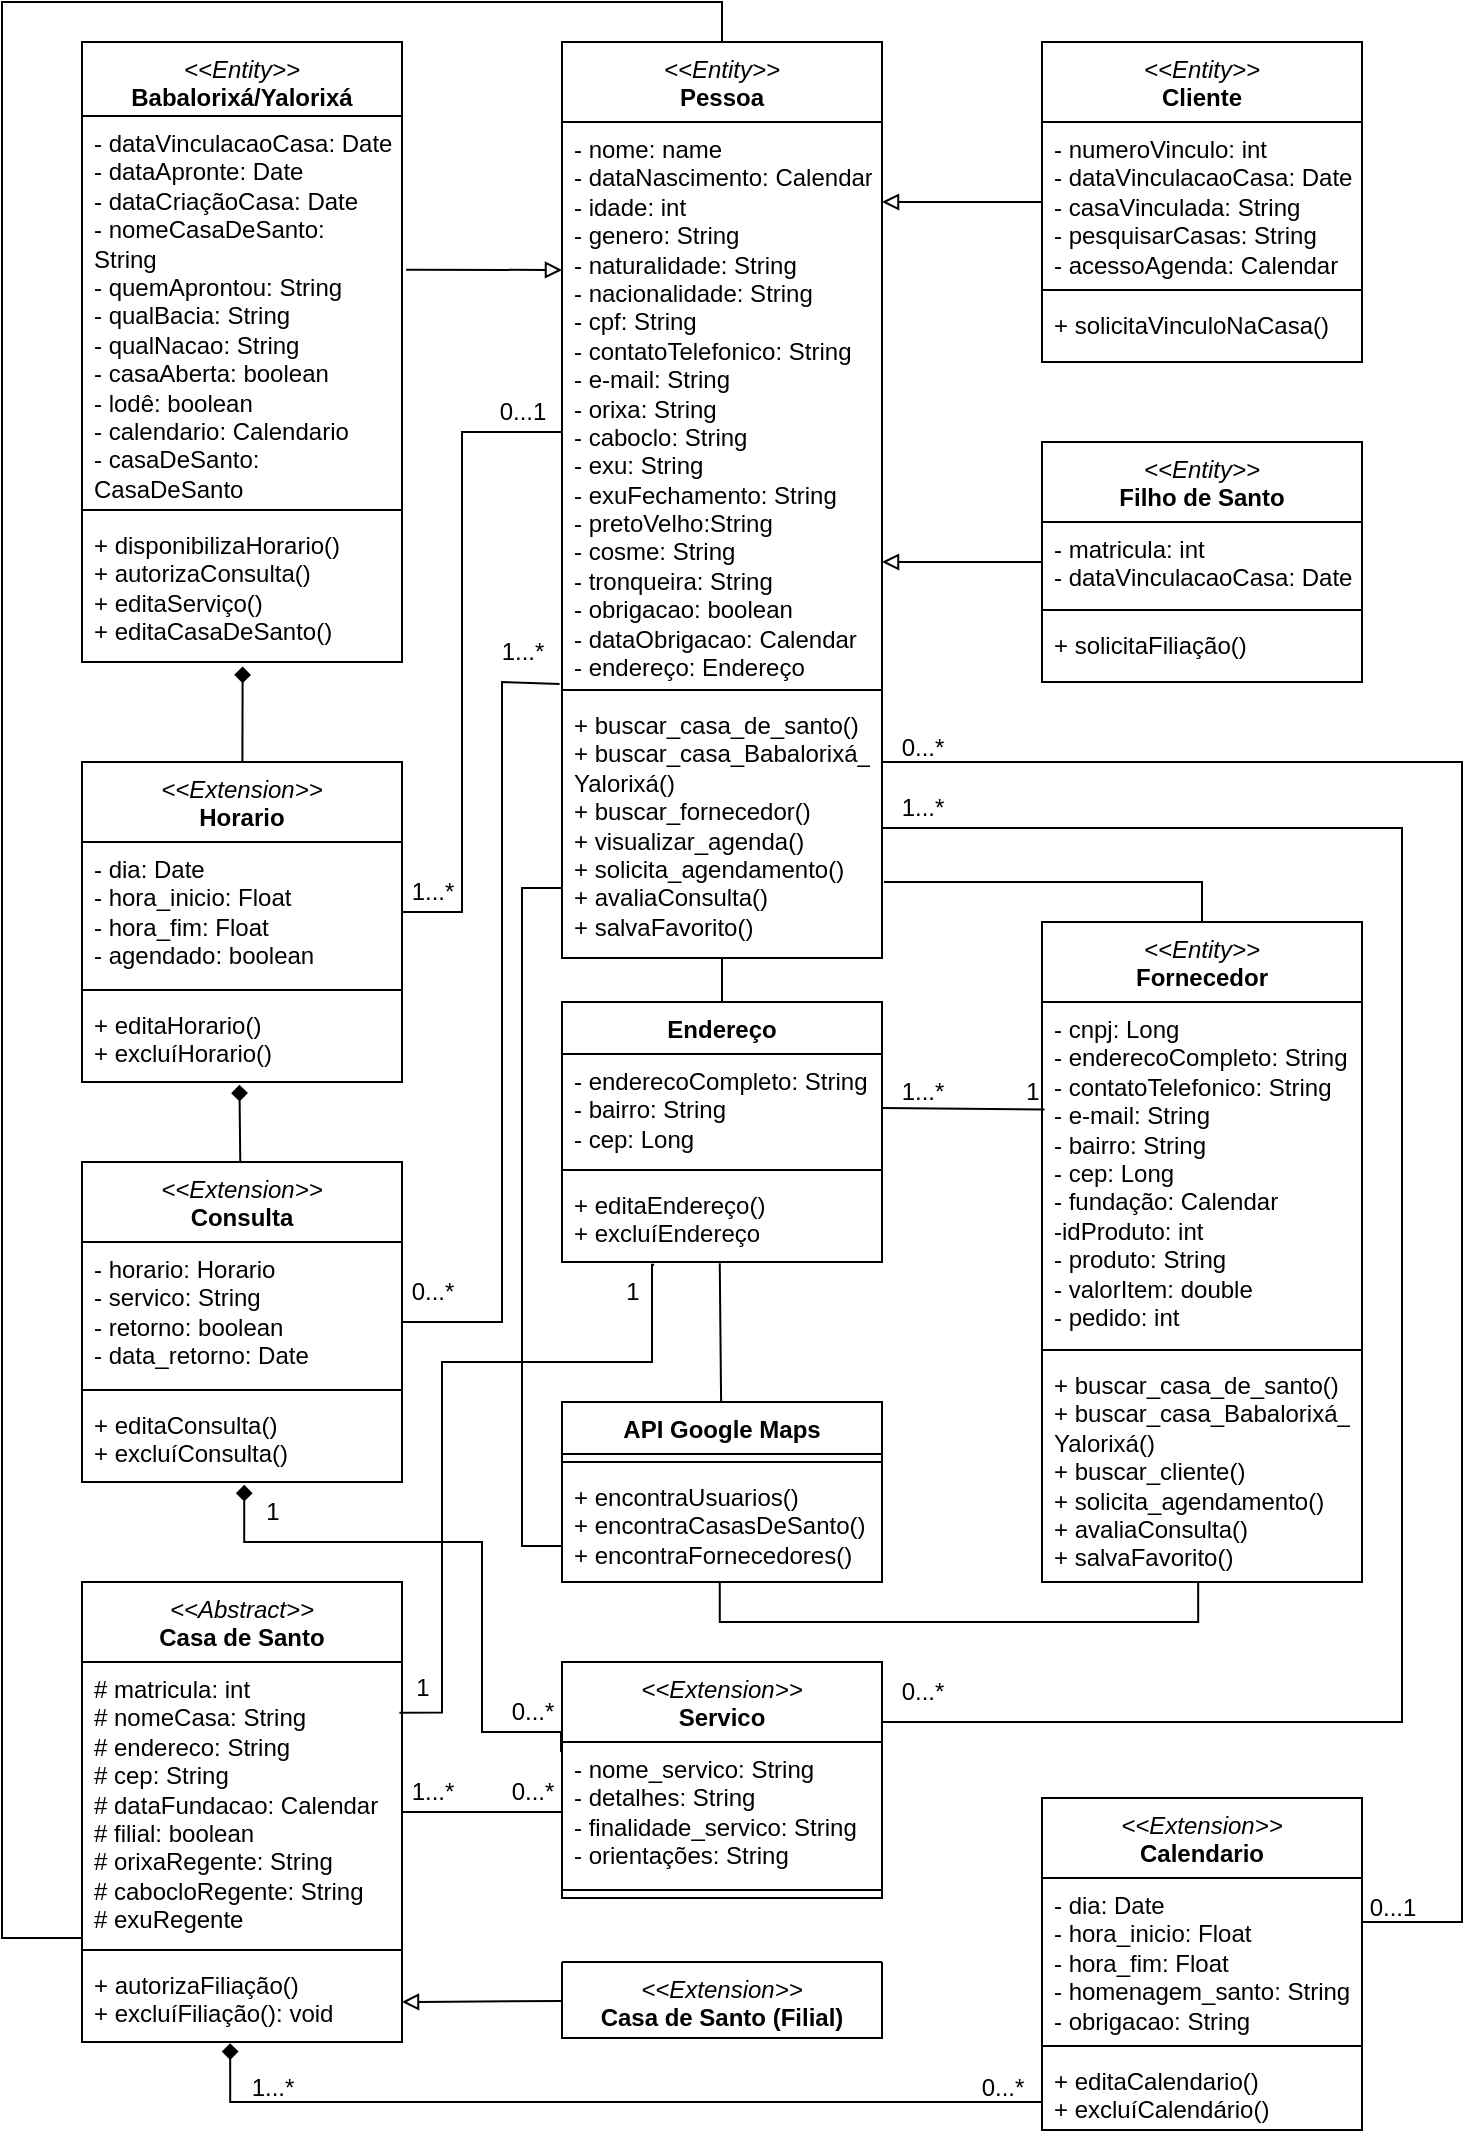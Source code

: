 <mxfile version="21.3.5" type="github">
  <diagram name="Página-1" id="P23FGd_YMV2X_4102htD">
    <mxGraphModel dx="1050" dy="581" grid="1" gridSize="10" guides="1" tooltips="1" connect="1" arrows="1" fold="1" page="1" pageScale="1" pageWidth="827" pageHeight="1169" math="0" shadow="0">
      <root>
        <mxCell id="0" />
        <mxCell id="1" parent="0" />
        <mxCell id="ky6dw8sqU-muRS27l1S1-1" value="&lt;i style=&quot;border-color: var(--border-color); font-weight: 400;&quot;&gt;&amp;lt;&amp;lt;Entity&amp;gt;&amp;gt;&lt;/i&gt;&lt;br&gt;Pessoa" style="swimlane;fontStyle=1;align=center;verticalAlign=top;childLayout=stackLayout;horizontal=1;startSize=40;horizontalStack=0;resizeParent=1;resizeParentMax=0;resizeLast=0;collapsible=1;marginBottom=0;whiteSpace=wrap;html=1;" parent="1" vertex="1">
          <mxGeometry x="320" y="80" width="160" height="458" as="geometry">
            <mxRectangle x="320" y="40" width="80" height="30" as="alternateBounds" />
          </mxGeometry>
        </mxCell>
        <mxCell id="ky6dw8sqU-muRS27l1S1-2" value="- nome: name&lt;br&gt;- dataNascimento: Calendar&lt;br&gt;- idade: int&lt;br&gt;- genero: String&lt;br&gt;- naturalidade: String&lt;br&gt;- nacionalidade: String&lt;br&gt;- cpf: String&lt;br&gt;- contatoTelefonico: String&lt;br&gt;- e-mail: String&lt;br&gt;- orixa: String&lt;br style=&quot;border-color: var(--border-color);&quot;&gt;- caboclo: String&lt;br style=&quot;border-color: var(--border-color);&quot;&gt;- exu: String&lt;br&gt;- exuFechamento: String&lt;br&gt;- pretoVelho:String&lt;br&gt;- cosme: String&lt;br&gt;- tronqueira: String&lt;br&gt;- obrigacao: boolean&lt;br&gt;- dataObrigacao: Calendar&lt;br&gt;- endereço: Endereço" style="text;strokeColor=none;fillColor=none;align=left;verticalAlign=top;spacingLeft=4;spacingRight=4;overflow=hidden;rotatable=0;points=[[0,0.5],[1,0.5]];portConstraint=eastwest;whiteSpace=wrap;html=1;" parent="ky6dw8sqU-muRS27l1S1-1" vertex="1">
          <mxGeometry y="40" width="160" height="280" as="geometry" />
        </mxCell>
        <mxCell id="ky6dw8sqU-muRS27l1S1-3" value="" style="line;strokeWidth=1;fillColor=none;align=left;verticalAlign=middle;spacingTop=-1;spacingLeft=3;spacingRight=3;rotatable=0;labelPosition=right;points=[];portConstraint=eastwest;strokeColor=inherit;" parent="ky6dw8sqU-muRS27l1S1-1" vertex="1">
          <mxGeometry y="320" width="160" height="8" as="geometry" />
        </mxCell>
        <mxCell id="ky6dw8sqU-muRS27l1S1-4" value="+ buscar_casa_de_santo()&lt;br&gt;+ buscar_casa_Babalorixá_&lt;br&gt;Yalorixá()&lt;br&gt;+ buscar_fornecedor()&lt;br&gt;+ visualizar_agenda()&lt;br&gt;+ solicita_agendamento()&lt;br&gt;+ avaliaConsulta()&lt;br&gt;+ salvaFavorito()" style="text;strokeColor=none;fillColor=none;align=left;verticalAlign=top;spacingLeft=4;spacingRight=4;overflow=hidden;rotatable=0;points=[[0,0.5],[1,0.5]];portConstraint=eastwest;whiteSpace=wrap;html=1;" parent="ky6dw8sqU-muRS27l1S1-1" vertex="1">
          <mxGeometry y="328" width="160" height="130" as="geometry" />
        </mxCell>
        <mxCell id="ky6dw8sqU-muRS27l1S1-80" style="rounded=0;orthogonalLoop=1;jettySize=auto;html=1;endArrow=block;endFill=0;" parent="1" source="ky6dw8sqU-muRS27l1S1-5" edge="1">
          <mxGeometry relative="1" as="geometry">
            <mxPoint x="480" y="340" as="targetPoint" />
          </mxGeometry>
        </mxCell>
        <mxCell id="ky6dw8sqU-muRS27l1S1-5" value="&lt;i style=&quot;border-color: var(--border-color); font-weight: 400;&quot;&gt;&amp;lt;&amp;lt;Entity&amp;gt;&amp;gt;&lt;/i&gt;&lt;br&gt;Filho de Santo" style="swimlane;fontStyle=1;align=center;verticalAlign=top;childLayout=stackLayout;horizontal=1;startSize=40;horizontalStack=0;resizeParent=1;resizeParentMax=0;resizeLast=0;collapsible=1;marginBottom=0;whiteSpace=wrap;html=1;" parent="1" vertex="1">
          <mxGeometry x="560" y="280" width="160" height="120" as="geometry">
            <mxRectangle x="320" y="40" width="80" height="30" as="alternateBounds" />
          </mxGeometry>
        </mxCell>
        <mxCell id="ky6dw8sqU-muRS27l1S1-6" value="- matricula: int&lt;br&gt;- dataVinculacaoCasa: Date" style="text;strokeColor=none;fillColor=none;align=left;verticalAlign=top;spacingLeft=4;spacingRight=4;overflow=hidden;rotatable=0;points=[[0,0.5],[1,0.5]];portConstraint=eastwest;whiteSpace=wrap;html=1;" parent="ky6dw8sqU-muRS27l1S1-5" vertex="1">
          <mxGeometry y="40" width="160" height="40" as="geometry" />
        </mxCell>
        <mxCell id="ky6dw8sqU-muRS27l1S1-7" value="" style="line;strokeWidth=1;fillColor=none;align=left;verticalAlign=middle;spacingTop=-1;spacingLeft=3;spacingRight=3;rotatable=0;labelPosition=right;points=[];portConstraint=eastwest;strokeColor=inherit;" parent="ky6dw8sqU-muRS27l1S1-5" vertex="1">
          <mxGeometry y="80" width="160" height="8" as="geometry" />
        </mxCell>
        <mxCell id="ky6dw8sqU-muRS27l1S1-8" value="+ solicitaFiliação()" style="text;strokeColor=none;fillColor=none;align=left;verticalAlign=top;spacingLeft=4;spacingRight=4;overflow=hidden;rotatable=0;points=[[0,0.5],[1,0.5]];portConstraint=eastwest;whiteSpace=wrap;html=1;" parent="ky6dw8sqU-muRS27l1S1-5" vertex="1">
          <mxGeometry y="88" width="160" height="32" as="geometry" />
        </mxCell>
        <mxCell id="ky6dw8sqU-muRS27l1S1-9" value="&lt;i style=&quot;border-color: var(--border-color); font-weight: 400;&quot;&gt;&amp;lt;&amp;lt;Entity&amp;gt;&amp;gt;&lt;/i&gt;&lt;br&gt;Cliente" style="swimlane;fontStyle=1;align=center;verticalAlign=top;childLayout=stackLayout;horizontal=1;startSize=40;horizontalStack=0;resizeParent=1;resizeParentMax=0;resizeLast=0;collapsible=1;marginBottom=0;whiteSpace=wrap;html=1;" parent="1" vertex="1">
          <mxGeometry x="560" y="80" width="160" height="160" as="geometry" />
        </mxCell>
        <mxCell id="ky6dw8sqU-muRS27l1S1-10" value="- numeroVinculo: int&lt;br&gt;- dataVinculacaoCasa: Date&lt;br&gt;- casaVinculada: String&lt;br&gt;- pesquisarCasas: String&lt;br&gt;- acessoAgenda: Calendar" style="text;strokeColor=none;fillColor=none;align=left;verticalAlign=top;spacingLeft=4;spacingRight=4;overflow=hidden;rotatable=0;points=[[0,0.5],[1,0.5]];portConstraint=eastwest;whiteSpace=wrap;html=1;" parent="ky6dw8sqU-muRS27l1S1-9" vertex="1">
          <mxGeometry y="40" width="160" height="80" as="geometry" />
        </mxCell>
        <mxCell id="ky6dw8sqU-muRS27l1S1-11" value="" style="line;strokeWidth=1;fillColor=none;align=left;verticalAlign=middle;spacingTop=-1;spacingLeft=3;spacingRight=3;rotatable=0;labelPosition=right;points=[];portConstraint=eastwest;strokeColor=inherit;" parent="ky6dw8sqU-muRS27l1S1-9" vertex="1">
          <mxGeometry y="120" width="160" height="8" as="geometry" />
        </mxCell>
        <mxCell id="ky6dw8sqU-muRS27l1S1-12" value="+ solicitaVinculoNaCasa()" style="text;strokeColor=none;fillColor=none;align=left;verticalAlign=top;spacingLeft=4;spacingRight=4;overflow=hidden;rotatable=0;points=[[0,0.5],[1,0.5]];portConstraint=eastwest;whiteSpace=wrap;html=1;" parent="ky6dw8sqU-muRS27l1S1-9" vertex="1">
          <mxGeometry y="128" width="160" height="32" as="geometry" />
        </mxCell>
        <mxCell id="ky6dw8sqU-muRS27l1S1-99" style="edgeStyle=orthogonalEdgeStyle;rounded=0;orthogonalLoop=1;jettySize=auto;html=1;exitX=0.5;exitY=0;exitDx=0;exitDy=0;endArrow=none;endFill=0;" parent="1" source="ky6dw8sqU-muRS27l1S1-13" edge="1">
          <mxGeometry relative="1" as="geometry">
            <Array as="points">
              <mxPoint x="640" y="500" />
              <mxPoint x="481" y="500" />
            </Array>
            <mxPoint x="481" y="500" as="targetPoint" />
          </mxGeometry>
        </mxCell>
        <mxCell id="ky6dw8sqU-muRS27l1S1-13" value="&lt;i style=&quot;border-color: var(--border-color); font-weight: 400;&quot;&gt;&amp;lt;&amp;lt;Entity&amp;gt;&amp;gt;&lt;/i&gt;&lt;br&gt;Fornecedor" style="swimlane;fontStyle=1;align=center;verticalAlign=top;childLayout=stackLayout;horizontal=1;startSize=40;horizontalStack=0;resizeParent=1;resizeParentMax=0;resizeLast=0;collapsible=1;marginBottom=0;whiteSpace=wrap;html=1;" parent="1" vertex="1">
          <mxGeometry x="560" y="520" width="160" height="330" as="geometry" />
        </mxCell>
        <mxCell id="ky6dw8sqU-muRS27l1S1-14" value="- cnpj: Long&lt;br&gt;- enderecoCompleto: String&lt;br&gt;- contatoTelefonico: String&lt;br&gt;- e-mail: String&lt;br&gt;- bairro: String&lt;br style=&quot;border-color: var(--border-color);&quot;&gt;- cep: Long&lt;br&gt;- fundação: Calendar&lt;br&gt;-idProduto: int&lt;br&gt;- produto: String&lt;br&gt;- valorItem: double&lt;br&gt;- pedido: int" style="text;strokeColor=none;fillColor=none;align=left;verticalAlign=top;spacingLeft=4;spacingRight=4;overflow=hidden;rotatable=0;points=[[0,0.5],[1,0.5]];portConstraint=eastwest;whiteSpace=wrap;html=1;" parent="ky6dw8sqU-muRS27l1S1-13" vertex="1">
          <mxGeometry y="40" width="160" height="170" as="geometry" />
        </mxCell>
        <mxCell id="ky6dw8sqU-muRS27l1S1-15" value="" style="line;strokeWidth=1;fillColor=none;align=left;verticalAlign=middle;spacingTop=-1;spacingLeft=3;spacingRight=3;rotatable=0;labelPosition=right;points=[];portConstraint=eastwest;strokeColor=inherit;" parent="ky6dw8sqU-muRS27l1S1-13" vertex="1">
          <mxGeometry y="210" width="160" height="8" as="geometry" />
        </mxCell>
        <mxCell id="ky6dw8sqU-muRS27l1S1-16" value="+ buscar_casa_de_santo()&lt;br&gt;+ buscar_casa_Babalorixá_&lt;br&gt;Yalorixá()&lt;br&gt;+ buscar_cliente()&lt;br&gt;+ solicita_agendamento()&lt;br&gt;+ avaliaConsulta()&lt;br&gt;+ salvaFavorito()" style="text;strokeColor=none;fillColor=none;align=left;verticalAlign=top;spacingLeft=4;spacingRight=4;overflow=hidden;rotatable=0;points=[[0,0.5],[1,0.5]];portConstraint=eastwest;whiteSpace=wrap;html=1;" parent="ky6dw8sqU-muRS27l1S1-13" vertex="1">
          <mxGeometry y="218" width="160" height="112" as="geometry" />
        </mxCell>
        <mxCell id="ky6dw8sqU-muRS27l1S1-78" style="rounded=0;orthogonalLoop=1;jettySize=auto;html=1;endArrow=block;endFill=0;exitX=1.013;exitY=0.398;exitDx=0;exitDy=0;exitPerimeter=0;" parent="1" source="ky6dw8sqU-muRS27l1S1-18" edge="1">
          <mxGeometry relative="1" as="geometry">
            <mxPoint x="320" y="194" as="targetPoint" />
          </mxGeometry>
        </mxCell>
        <mxCell id="ky6dw8sqU-muRS27l1S1-17" value="&lt;i style=&quot;font-weight: normal;&quot;&gt;&amp;lt;&amp;lt;Entity&amp;gt;&amp;gt;&lt;br&gt;&lt;/i&gt;Babalorixá/Yalorixá" style="swimlane;fontStyle=1;align=center;verticalAlign=top;childLayout=stackLayout;horizontal=1;startSize=37;horizontalStack=0;resizeParent=1;resizeParentMax=0;resizeLast=0;collapsible=1;marginBottom=0;whiteSpace=wrap;html=1;" parent="1" vertex="1">
          <mxGeometry x="80" y="80" width="160" height="310" as="geometry" />
        </mxCell>
        <mxCell id="ky6dw8sqU-muRS27l1S1-18" value="- dataVinculacaoCasa: Date&lt;br style=&quot;border-color: var(--border-color);&quot;&gt;- dataApronte: Date&lt;br&gt;- dataCriaçãoCasa: Date&lt;br&gt;- nomeCasaDeSanto: String&lt;br&gt;- quemAprontou: String&lt;br&gt;- qualBacia: String&lt;br&gt;- qualNacao: String&lt;br&gt;- casaAberta: boolean&lt;br&gt;- lodê: boolean&lt;br&gt;- calendario: Calendario&lt;br&gt;- casaDeSanto: CasaDeSanto" style="text;strokeColor=none;fillColor=none;align=left;verticalAlign=top;spacingLeft=4;spacingRight=4;overflow=hidden;rotatable=0;points=[[0,0.5],[1,0.5]];portConstraint=eastwest;whiteSpace=wrap;html=1;" parent="ky6dw8sqU-muRS27l1S1-17" vertex="1">
          <mxGeometry y="37" width="160" height="193" as="geometry" />
        </mxCell>
        <mxCell id="ky6dw8sqU-muRS27l1S1-19" value="" style="line;strokeWidth=1;fillColor=none;align=left;verticalAlign=middle;spacingTop=-1;spacingLeft=3;spacingRight=3;rotatable=0;labelPosition=right;points=[];portConstraint=eastwest;strokeColor=inherit;" parent="ky6dw8sqU-muRS27l1S1-17" vertex="1">
          <mxGeometry y="230" width="160" height="8" as="geometry" />
        </mxCell>
        <mxCell id="ky6dw8sqU-muRS27l1S1-20" value="+ disponibilizaHorario()&lt;br&gt;+ autorizaConsulta()&lt;br&gt;+ editaServiço()&lt;br&gt;+ editaCasaDeSanto()" style="text;strokeColor=none;fillColor=none;align=left;verticalAlign=top;spacingLeft=4;spacingRight=4;overflow=hidden;rotatable=0;points=[[0,0.5],[1,0.5]];portConstraint=eastwest;whiteSpace=wrap;html=1;" parent="ky6dw8sqU-muRS27l1S1-17" vertex="1">
          <mxGeometry y="238" width="160" height="72" as="geometry" />
        </mxCell>
        <mxCell id="ky6dw8sqU-muRS27l1S1-21" value="&lt;span style=&quot;font-weight: normal;&quot;&gt;&lt;i&gt;&amp;lt;&amp;lt;Abstract&amp;gt;&amp;gt;&lt;/i&gt;&lt;/span&gt;&lt;br&gt;Casa de Santo" style="swimlane;fontStyle=1;align=center;verticalAlign=top;childLayout=stackLayout;horizontal=1;startSize=40;horizontalStack=0;resizeParent=1;resizeParentMax=0;resizeLast=0;collapsible=1;marginBottom=0;whiteSpace=wrap;html=1;" parent="1" vertex="1">
          <mxGeometry x="80" y="850" width="160" height="230" as="geometry" />
        </mxCell>
        <mxCell id="ky6dw8sqU-muRS27l1S1-22" value="# matricula: int&lt;br&gt;# nomeCasa: String&lt;br&gt;# endereco: String&lt;br&gt;# cep: String&lt;br&gt;# dataFundacao: Calendar&lt;br&gt;# filial: boolean&lt;br&gt;# orixaRegente: String&lt;br&gt;# cabocloRegente: String&lt;br&gt;# exuRegente" style="text;strokeColor=none;fillColor=none;align=left;verticalAlign=top;spacingLeft=4;spacingRight=4;overflow=hidden;rotatable=0;points=[[0,0.5],[1,0.5]];portConstraint=eastwest;whiteSpace=wrap;html=1;" parent="ky6dw8sqU-muRS27l1S1-21" vertex="1">
          <mxGeometry y="40" width="160" height="140" as="geometry" />
        </mxCell>
        <mxCell id="ky6dw8sqU-muRS27l1S1-23" value="" style="line;strokeWidth=1;fillColor=none;align=left;verticalAlign=middle;spacingTop=-1;spacingLeft=3;spacingRight=3;rotatable=0;labelPosition=right;points=[];portConstraint=eastwest;strokeColor=inherit;" parent="ky6dw8sqU-muRS27l1S1-21" vertex="1">
          <mxGeometry y="180" width="160" height="8" as="geometry" />
        </mxCell>
        <mxCell id="ky6dw8sqU-muRS27l1S1-24" value="+ autorizaFiliação()&lt;br&gt;+ excluíFiliação(): void" style="text;strokeColor=none;fillColor=none;align=left;verticalAlign=top;spacingLeft=4;spacingRight=4;overflow=hidden;rotatable=0;points=[[0,0.5],[1,0.5]];portConstraint=eastwest;whiteSpace=wrap;html=1;" parent="ky6dw8sqU-muRS27l1S1-21" vertex="1">
          <mxGeometry y="188" width="160" height="42" as="geometry" />
        </mxCell>
        <mxCell id="ky6dw8sqU-muRS27l1S1-83" style="rounded=0;orthogonalLoop=1;jettySize=auto;html=1;endArrow=block;endFill=0;" parent="1" source="ky6dw8sqU-muRS27l1S1-25" edge="1">
          <mxGeometry relative="1" as="geometry">
            <mxPoint x="240" y="1060" as="targetPoint" />
          </mxGeometry>
        </mxCell>
        <mxCell id="ky6dw8sqU-muRS27l1S1-25" value="&lt;span style=&quot;font-weight: normal;&quot;&gt;&lt;i&gt;&amp;lt;&amp;lt;Extension&amp;gt;&amp;gt;&lt;/i&gt;&lt;/span&gt;&lt;br&gt;Casa de Santo (Filial)" style="swimlane;fontStyle=1;align=center;verticalAlign=top;childLayout=stackLayout;horizontal=1;startSize=0;horizontalStack=0;resizeParent=1;resizeParentMax=0;resizeLast=0;collapsible=1;marginBottom=0;whiteSpace=wrap;html=1;" parent="1" vertex="1" collapsed="1">
          <mxGeometry x="320" y="1040" width="160" height="38" as="geometry">
            <mxRectangle x="80" y="360" width="160" height="86" as="alternateBounds" />
          </mxGeometry>
        </mxCell>
        <mxCell id="ky6dw8sqU-muRS27l1S1-26" value="+ field: type" style="text;strokeColor=none;fillColor=none;align=left;verticalAlign=top;spacingLeft=4;spacingRight=4;overflow=hidden;rotatable=0;points=[[0,0.5],[1,0.5]];portConstraint=eastwest;whiteSpace=wrap;html=1;" parent="ky6dw8sqU-muRS27l1S1-25" vertex="1">
          <mxGeometry y="26" width="160" height="26" as="geometry" />
        </mxCell>
        <mxCell id="ky6dw8sqU-muRS27l1S1-27" value="" style="line;strokeWidth=1;fillColor=none;align=left;verticalAlign=middle;spacingTop=-1;spacingLeft=3;spacingRight=3;rotatable=0;labelPosition=right;points=[];portConstraint=eastwest;strokeColor=inherit;" parent="ky6dw8sqU-muRS27l1S1-25" vertex="1">
          <mxGeometry y="52" width="160" height="8" as="geometry" />
        </mxCell>
        <mxCell id="ky6dw8sqU-muRS27l1S1-28" value="+ method(type): type" style="text;strokeColor=none;fillColor=none;align=left;verticalAlign=top;spacingLeft=4;spacingRight=4;overflow=hidden;rotatable=0;points=[[0,0.5],[1,0.5]];portConstraint=eastwest;whiteSpace=wrap;html=1;" parent="ky6dw8sqU-muRS27l1S1-25" vertex="1">
          <mxGeometry y="60" width="160" height="26" as="geometry" />
        </mxCell>
        <mxCell id="ky6dw8sqU-muRS27l1S1-81" style="edgeStyle=orthogonalEdgeStyle;rounded=0;orthogonalLoop=1;jettySize=auto;html=1;entryX=0.5;entryY=1;entryDx=0;entryDy=0;endArrow=none;endFill=0;exitX=0.5;exitY=0;exitDx=0;exitDy=0;" parent="1" source="Jm_Cua9CFMgGkO7Se94G-9" target="ky6dw8sqU-muRS27l1S1-1" edge="1">
          <mxGeometry relative="1" as="geometry">
            <mxPoint x="400" y="600" as="sourcePoint" />
          </mxGeometry>
        </mxCell>
        <mxCell id="ky6dw8sqU-muRS27l1S1-87" style="rounded=0;orthogonalLoop=1;jettySize=auto;html=1;endArrow=diamond;endFill=1;entryX=0.502;entryY=1.031;entryDx=0;entryDy=0;entryPerimeter=0;" parent="1" source="ky6dw8sqU-muRS27l1S1-62" target="ky6dw8sqU-muRS27l1S1-20" edge="1">
          <mxGeometry relative="1" as="geometry">
            <mxPoint x="160" y="330" as="targetPoint" />
          </mxGeometry>
        </mxCell>
        <mxCell id="ky6dw8sqU-muRS27l1S1-62" value="&lt;i style=&quot;font-weight: 400;&quot;&gt;&amp;lt;&amp;lt;Extension&amp;gt;&amp;gt;&lt;/i&gt;&lt;br&gt;Horario" style="swimlane;fontStyle=1;align=center;verticalAlign=top;childLayout=stackLayout;horizontal=1;startSize=40;horizontalStack=0;resizeParent=1;resizeParentMax=0;resizeLast=0;collapsible=1;marginBottom=0;whiteSpace=wrap;html=1;" parent="1" vertex="1">
          <mxGeometry x="80" y="440" width="160" height="160" as="geometry" />
        </mxCell>
        <mxCell id="ky6dw8sqU-muRS27l1S1-63" value="- dia: Date&lt;br&gt;-&amp;nbsp;hora_inicio: Float&lt;br&gt;-&amp;nbsp;hora_fim: Float&lt;br&gt;-&amp;nbsp;agendado: boolean" style="text;strokeColor=none;fillColor=none;align=left;verticalAlign=top;spacingLeft=4;spacingRight=4;overflow=hidden;rotatable=0;points=[[0,0.5],[1,0.5]];portConstraint=eastwest;whiteSpace=wrap;html=1;" parent="ky6dw8sqU-muRS27l1S1-62" vertex="1">
          <mxGeometry y="40" width="160" height="70" as="geometry" />
        </mxCell>
        <mxCell id="ky6dw8sqU-muRS27l1S1-64" value="" style="line;strokeWidth=1;fillColor=none;align=left;verticalAlign=middle;spacingTop=-1;spacingLeft=3;spacingRight=3;rotatable=0;labelPosition=right;points=[];portConstraint=eastwest;strokeColor=inherit;" parent="ky6dw8sqU-muRS27l1S1-62" vertex="1">
          <mxGeometry y="110" width="160" height="8" as="geometry" />
        </mxCell>
        <mxCell id="ky6dw8sqU-muRS27l1S1-65" value="+ editaHorario()&lt;br&gt;+ excluíHorario()" style="text;strokeColor=none;fillColor=none;align=left;verticalAlign=top;spacingLeft=4;spacingRight=4;overflow=hidden;rotatable=0;points=[[0,0.5],[1,0.5]];portConstraint=eastwest;whiteSpace=wrap;html=1;" parent="ky6dw8sqU-muRS27l1S1-62" vertex="1">
          <mxGeometry y="118" width="160" height="42" as="geometry" />
        </mxCell>
        <mxCell id="ky6dw8sqU-muRS27l1S1-85" style="rounded=0;orthogonalLoop=1;jettySize=auto;html=1;entryX=0.492;entryY=1.033;entryDx=0;entryDy=0;entryPerimeter=0;endArrow=diamond;endFill=1;" parent="1" source="ky6dw8sqU-muRS27l1S1-66" target="ky6dw8sqU-muRS27l1S1-65" edge="1">
          <mxGeometry relative="1" as="geometry" />
        </mxCell>
        <mxCell id="ky6dw8sqU-muRS27l1S1-66" value="&lt;i style=&quot;font-weight: 400;&quot;&gt;&amp;lt;&amp;lt;Extension&amp;gt;&amp;gt;&lt;/i&gt;&lt;br&gt;Consulta" style="swimlane;fontStyle=1;align=center;verticalAlign=top;childLayout=stackLayout;horizontal=1;startSize=40;horizontalStack=0;resizeParent=1;resizeParentMax=0;resizeLast=0;collapsible=1;marginBottom=0;whiteSpace=wrap;html=1;" parent="1" vertex="1">
          <mxGeometry x="80" y="640" width="160" height="160" as="geometry" />
        </mxCell>
        <mxCell id="ky6dw8sqU-muRS27l1S1-67" value="- horario: Horario&lt;br&gt;- servico: String&lt;br&gt;- retorno: boolean&lt;br&gt;- data_retorno: Date" style="text;strokeColor=none;fillColor=none;align=left;verticalAlign=top;spacingLeft=4;spacingRight=4;overflow=hidden;rotatable=0;points=[[0,0.5],[1,0.5]];portConstraint=eastwest;whiteSpace=wrap;html=1;" parent="ky6dw8sqU-muRS27l1S1-66" vertex="1">
          <mxGeometry y="40" width="160" height="70" as="geometry" />
        </mxCell>
        <mxCell id="ky6dw8sqU-muRS27l1S1-68" value="" style="line;strokeWidth=1;fillColor=none;align=left;verticalAlign=middle;spacingTop=-1;spacingLeft=3;spacingRight=3;rotatable=0;labelPosition=right;points=[];portConstraint=eastwest;strokeColor=inherit;" parent="ky6dw8sqU-muRS27l1S1-66" vertex="1">
          <mxGeometry y="110" width="160" height="8" as="geometry" />
        </mxCell>
        <mxCell id="ky6dw8sqU-muRS27l1S1-69" value="+ editaConsulta()&lt;br&gt;+ excluíConsulta()" style="text;strokeColor=none;fillColor=none;align=left;verticalAlign=top;spacingLeft=4;spacingRight=4;overflow=hidden;rotatable=0;points=[[0,0.5],[1,0.5]];portConstraint=eastwest;whiteSpace=wrap;html=1;" parent="ky6dw8sqU-muRS27l1S1-66" vertex="1">
          <mxGeometry y="118" width="160" height="42" as="geometry" />
        </mxCell>
        <mxCell id="ky6dw8sqU-muRS27l1S1-100" style="edgeStyle=orthogonalEdgeStyle;rounded=0;orthogonalLoop=1;jettySize=auto;html=1;endArrow=none;endFill=0;" parent="1" source="ky6dw8sqU-muRS27l1S1-70" edge="1">
          <mxGeometry relative="1" as="geometry">
            <Array as="points">
              <mxPoint x="770" y="1020" />
              <mxPoint x="770" y="440" />
            </Array>
            <mxPoint x="480" y="440" as="targetPoint" />
          </mxGeometry>
        </mxCell>
        <mxCell id="ky6dw8sqU-muRS27l1S1-70" value="&lt;i style=&quot;font-weight: 400;&quot;&gt;&amp;lt;&amp;lt;Extension&amp;gt;&amp;gt;&lt;/i&gt;&lt;br&gt;Calendario" style="swimlane;fontStyle=1;align=center;verticalAlign=top;childLayout=stackLayout;horizontal=1;startSize=40;horizontalStack=0;resizeParent=1;resizeParentMax=0;resizeLast=0;collapsible=1;marginBottom=0;whiteSpace=wrap;html=1;" parent="1" vertex="1">
          <mxGeometry x="560" y="958" width="160" height="166" as="geometry" />
        </mxCell>
        <mxCell id="ky6dw8sqU-muRS27l1S1-71" value="- dia: Date&lt;br&gt;-&amp;nbsp;hora_inicio: Float&lt;br&gt;-&amp;nbsp;hora_fim: Float&lt;br&gt;-&amp;nbsp;homenagem_santo: String&lt;br&gt;- obrigacao: String" style="text;strokeColor=none;fillColor=none;align=left;verticalAlign=top;spacingLeft=4;spacingRight=4;overflow=hidden;rotatable=0;points=[[0,0.5],[1,0.5]];portConstraint=eastwest;whiteSpace=wrap;html=1;" parent="ky6dw8sqU-muRS27l1S1-70" vertex="1">
          <mxGeometry y="40" width="160" height="80" as="geometry" />
        </mxCell>
        <mxCell id="ky6dw8sqU-muRS27l1S1-72" value="" style="line;strokeWidth=1;fillColor=none;align=left;verticalAlign=middle;spacingTop=-1;spacingLeft=3;spacingRight=3;rotatable=0;labelPosition=right;points=[];portConstraint=eastwest;strokeColor=inherit;" parent="ky6dw8sqU-muRS27l1S1-70" vertex="1">
          <mxGeometry y="120" width="160" height="8" as="geometry" />
        </mxCell>
        <mxCell id="ky6dw8sqU-muRS27l1S1-73" value="+ editaCalendario()&lt;br&gt;+ excluíCalendário()" style="text;strokeColor=none;fillColor=none;align=left;verticalAlign=top;spacingLeft=4;spacingRight=4;overflow=hidden;rotatable=0;points=[[0,0.5],[1,0.5]];portConstraint=eastwest;whiteSpace=wrap;html=1;" parent="ky6dw8sqU-muRS27l1S1-70" vertex="1">
          <mxGeometry y="128" width="160" height="38" as="geometry" />
        </mxCell>
        <mxCell id="aVG05qvqaF-XcNtc8_lp-1" style="rounded=0;orthogonalLoop=1;jettySize=auto;html=1;endArrow=diamond;endFill=1;entryX=0.507;entryY=1.033;entryDx=0;entryDy=0;entryPerimeter=0;edgeStyle=orthogonalEdgeStyle;exitX=-0.003;exitY=0.071;exitDx=0;exitDy=0;exitPerimeter=0;" parent="1" source="ky6dw8sqU-muRS27l1S1-75" target="ky6dw8sqU-muRS27l1S1-69" edge="1">
          <mxGeometry relative="1" as="geometry">
            <mxPoint x="160" y="870" as="targetPoint" />
            <Array as="points">
              <mxPoint x="320" y="925" />
              <mxPoint x="280" y="925" />
              <mxPoint x="280" y="830" />
              <mxPoint x="161" y="830" />
            </Array>
          </mxGeometry>
        </mxCell>
        <mxCell id="ky6dw8sqU-muRS27l1S1-74" value="&lt;i style=&quot;font-weight: 400;&quot;&gt;&amp;lt;&amp;lt;Extension&amp;gt;&amp;gt;&lt;/i&gt;&lt;br&gt;Servico" style="swimlane;fontStyle=1;align=center;verticalAlign=top;childLayout=stackLayout;horizontal=1;startSize=40;horizontalStack=0;resizeParent=1;resizeParentMax=0;resizeLast=0;collapsible=1;marginBottom=0;whiteSpace=wrap;html=1;" parent="1" vertex="1">
          <mxGeometry x="320" y="890" width="160" height="118" as="geometry" />
        </mxCell>
        <mxCell id="ky6dw8sqU-muRS27l1S1-75" value="- nome_servico: String&lt;br&gt;- detalhes: String&lt;br&gt;- finalidade_servico: String&lt;br&gt;- orientações: String" style="text;strokeColor=none;fillColor=none;align=left;verticalAlign=top;spacingLeft=4;spacingRight=4;overflow=hidden;rotatable=0;points=[[0,0.5],[1,0.5]];portConstraint=eastwest;whiteSpace=wrap;html=1;" parent="ky6dw8sqU-muRS27l1S1-74" vertex="1">
          <mxGeometry y="40" width="160" height="70" as="geometry" />
        </mxCell>
        <mxCell id="ky6dw8sqU-muRS27l1S1-76" value="" style="line;strokeWidth=1;fillColor=none;align=left;verticalAlign=middle;spacingTop=-1;spacingLeft=3;spacingRight=3;rotatable=0;labelPosition=right;points=[];portConstraint=eastwest;strokeColor=inherit;" parent="ky6dw8sqU-muRS27l1S1-74" vertex="1">
          <mxGeometry y="110" width="160" height="8" as="geometry" />
        </mxCell>
        <mxCell id="ky6dw8sqU-muRS27l1S1-79" style="rounded=0;orthogonalLoop=1;jettySize=auto;html=1;endArrow=block;endFill=0;" parent="1" source="ky6dw8sqU-muRS27l1S1-10" edge="1">
          <mxGeometry relative="1" as="geometry">
            <mxPoint x="480" y="160" as="targetPoint" />
          </mxGeometry>
        </mxCell>
        <mxCell id="ky6dw8sqU-muRS27l1S1-84" style="rounded=0;orthogonalLoop=1;jettySize=auto;html=1;endArrow=diamond;endFill=1;edgeStyle=orthogonalEdgeStyle;entryX=0.463;entryY=1.014;entryDx=0;entryDy=0;entryPerimeter=0;exitX=0;exitY=0.5;exitDx=0;exitDy=0;" parent="1" source="ky6dw8sqU-muRS27l1S1-73" target="ky6dw8sqU-muRS27l1S1-24" edge="1">
          <mxGeometry relative="1" as="geometry">
            <mxPoint x="560" y="1080" as="sourcePoint" />
            <mxPoint x="241" y="1035" as="targetPoint" />
            <Array as="points">
              <mxPoint x="560" y="1110" />
              <mxPoint x="154" y="1110" />
            </Array>
          </mxGeometry>
        </mxCell>
        <mxCell id="ky6dw8sqU-muRS27l1S1-94" style="edgeStyle=orthogonalEdgeStyle;rounded=0;orthogonalLoop=1;jettySize=auto;html=1;entryX=0;entryY=0.5;entryDx=0;entryDy=0;endArrow=none;endFill=0;exitX=0.5;exitY=0;exitDx=0;exitDy=0;" parent="1" source="ky6dw8sqU-muRS27l1S1-1" target="ky6dw8sqU-muRS27l1S1-22" edge="1">
          <mxGeometry relative="1" as="geometry">
            <Array as="points">
              <mxPoint x="400" y="60" />
              <mxPoint x="40" y="60" />
              <mxPoint x="40" y="1028" />
              <mxPoint x="80" y="1028" />
            </Array>
          </mxGeometry>
        </mxCell>
        <mxCell id="ky6dw8sqU-muRS27l1S1-95" style="edgeStyle=orthogonalEdgeStyle;rounded=0;orthogonalLoop=1;jettySize=auto;html=1;entryX=1;entryY=0.5;entryDx=0;entryDy=0;endArrow=none;endFill=0;" parent="1" source="ky6dw8sqU-muRS27l1S1-2" target="ky6dw8sqU-muRS27l1S1-63" edge="1">
          <mxGeometry relative="1" as="geometry">
            <Array as="points">
              <mxPoint x="270" y="275" />
              <mxPoint x="270" y="515" />
            </Array>
          </mxGeometry>
        </mxCell>
        <mxCell id="ky6dw8sqU-muRS27l1S1-96" style="edgeStyle=orthogonalEdgeStyle;rounded=0;orthogonalLoop=1;jettySize=auto;html=1;endArrow=none;endFill=0;exitX=0.97;exitY=1.033;exitDx=0;exitDy=0;exitPerimeter=0;" parent="1" edge="1" source="TYcnnw9bGUqg5sJyXm9c-9">
          <mxGeometry relative="1" as="geometry">
            <mxPoint x="316" y="400" as="sourcePoint" />
            <Array as="points">
              <mxPoint x="290" y="400" />
              <mxPoint x="290" y="720" />
              <mxPoint x="240" y="720" />
            </Array>
            <mxPoint x="240" y="760" as="targetPoint" />
          </mxGeometry>
        </mxCell>
        <mxCell id="Jm_Cua9CFMgGkO7Se94G-6" style="edgeStyle=orthogonalEdgeStyle;rounded=0;orthogonalLoop=1;jettySize=auto;html=1;entryX=0;entryY=0.5;entryDx=0;entryDy=0;endArrow=none;endFill=0;exitX=0;exitY=0.5;exitDx=0;exitDy=0;" parent="1" source="ky6dw8sqU-muRS27l1S1-106" target="ky6dw8sqU-muRS27l1S1-4" edge="1">
          <mxGeometry relative="1" as="geometry">
            <Array as="points">
              <mxPoint x="300" y="832" />
              <mxPoint x="300" y="503" />
              <mxPoint x="320" y="503" />
            </Array>
          </mxGeometry>
        </mxCell>
        <mxCell id="Jm_Cua9CFMgGkO7Se94G-14" style="rounded=0;orthogonalLoop=1;jettySize=auto;html=1;entryX=0.493;entryY=1.014;entryDx=0;entryDy=0;entryPerimeter=0;endArrow=none;endFill=0;" parent="1" source="ky6dw8sqU-muRS27l1S1-103" target="Jm_Cua9CFMgGkO7Se94G-12" edge="1">
          <mxGeometry relative="1" as="geometry" />
        </mxCell>
        <mxCell id="ky6dw8sqU-muRS27l1S1-103" value="API Google Maps" style="swimlane;fontStyle=1;align=center;verticalAlign=top;childLayout=stackLayout;horizontal=1;startSize=26;horizontalStack=0;resizeParent=1;resizeParentMax=0;resizeLast=0;collapsible=1;marginBottom=0;whiteSpace=wrap;html=1;" parent="1" vertex="1">
          <mxGeometry x="320" y="760" width="160" height="90" as="geometry" />
        </mxCell>
        <mxCell id="ky6dw8sqU-muRS27l1S1-105" value="" style="line;strokeWidth=1;fillColor=none;align=left;verticalAlign=middle;spacingTop=-1;spacingLeft=3;spacingRight=3;rotatable=0;labelPosition=right;points=[];portConstraint=eastwest;strokeColor=inherit;" parent="ky6dw8sqU-muRS27l1S1-103" vertex="1">
          <mxGeometry y="26" width="160" height="8" as="geometry" />
        </mxCell>
        <mxCell id="ky6dw8sqU-muRS27l1S1-106" value="+ encontraUsuarios()&lt;br&gt;+ encontraCasasDeSanto()&lt;br&gt;+ encontraFornecedores()" style="text;strokeColor=none;fillColor=none;align=left;verticalAlign=top;spacingLeft=4;spacingRight=4;overflow=hidden;rotatable=0;points=[[0,0.5],[1,0.5]];portConstraint=eastwest;whiteSpace=wrap;html=1;" parent="ky6dw8sqU-muRS27l1S1-103" vertex="1">
          <mxGeometry y="34" width="160" height="56" as="geometry" />
        </mxCell>
        <mxCell id="ky6dw8sqU-muRS27l1S1-107" style="rounded=0;orthogonalLoop=1;jettySize=auto;html=1;endArrow=none;endFill=0;entryX=0.488;entryY=1.005;entryDx=0;entryDy=0;exitX=0.493;exitY=1.007;exitDx=0;exitDy=0;edgeStyle=orthogonalEdgeStyle;entryPerimeter=0;exitPerimeter=0;" parent="1" source="ky6dw8sqU-muRS27l1S1-106" target="ky6dw8sqU-muRS27l1S1-16" edge="1">
          <mxGeometry relative="1" as="geometry">
            <mxPoint x="480" y="685" as="sourcePoint" />
            <mxPoint x="560" y="662" as="targetPoint" />
          </mxGeometry>
        </mxCell>
        <mxCell id="Jm_Cua9CFMgGkO7Se94G-1" style="rounded=0;orthogonalLoop=1;jettySize=auto;html=1;endArrow=none;endFill=0;entryX=1;entryY=0.536;entryDx=0;entryDy=0;entryPerimeter=0;" parent="1" source="ky6dw8sqU-muRS27l1S1-75" target="ky6dw8sqU-muRS27l1S1-22" edge="1">
          <mxGeometry relative="1" as="geometry">
            <mxPoint x="230" y="960" as="targetPoint" />
          </mxGeometry>
        </mxCell>
        <mxCell id="Jm_Cua9CFMgGkO7Se94G-5" style="rounded=0;orthogonalLoop=1;jettySize=auto;html=1;entryX=1;entryY=0.5;entryDx=0;entryDy=0;endArrow=none;endFill=0;exitX=0.008;exitY=0.316;exitDx=0;exitDy=0;exitPerimeter=0;" parent="1" source="ky6dw8sqU-muRS27l1S1-14" target="Jm_Cua9CFMgGkO7Se94G-10" edge="1">
          <mxGeometry relative="1" as="geometry">
            <mxPoint x="560" y="660" as="sourcePoint" />
            <mxPoint x="480" y="662" as="targetPoint" />
          </mxGeometry>
        </mxCell>
        <mxCell id="Jm_Cua9CFMgGkO7Se94G-16" style="edgeStyle=orthogonalEdgeStyle;rounded=0;orthogonalLoop=1;jettySize=auto;html=1;endArrow=none;endFill=0;exitX=0.288;exitY=1.033;exitDx=0;exitDy=0;exitPerimeter=0;entryX=0.992;entryY=0.181;entryDx=0;entryDy=0;entryPerimeter=0;" parent="1" source="Jm_Cua9CFMgGkO7Se94G-12" target="ky6dw8sqU-muRS27l1S1-22" edge="1">
          <mxGeometry relative="1" as="geometry">
            <Array as="points">
              <mxPoint x="365" y="691" />
              <mxPoint x="365" y="740" />
              <mxPoint x="260" y="740" />
              <mxPoint x="260" y="915" />
            </Array>
            <mxPoint x="240" y="910" as="targetPoint" />
          </mxGeometry>
        </mxCell>
        <mxCell id="Jm_Cua9CFMgGkO7Se94G-9" value="Endereço" style="swimlane;fontStyle=1;align=center;verticalAlign=top;childLayout=stackLayout;horizontal=1;startSize=26;horizontalStack=0;resizeParent=1;resizeParentMax=0;resizeLast=0;collapsible=1;marginBottom=0;whiteSpace=wrap;html=1;" parent="1" vertex="1">
          <mxGeometry x="320" y="560" width="160" height="130" as="geometry" />
        </mxCell>
        <mxCell id="Jm_Cua9CFMgGkO7Se94G-10" value="- enderecoCompleto: String&lt;br&gt;- bairro: String&lt;br&gt;- cep: Long" style="text;strokeColor=none;fillColor=none;align=left;verticalAlign=top;spacingLeft=4;spacingRight=4;overflow=hidden;rotatable=0;points=[[0,0.5],[1,0.5]];portConstraint=eastwest;whiteSpace=wrap;html=1;" parent="Jm_Cua9CFMgGkO7Se94G-9" vertex="1">
          <mxGeometry y="26" width="160" height="54" as="geometry" />
        </mxCell>
        <mxCell id="Jm_Cua9CFMgGkO7Se94G-11" value="" style="line;strokeWidth=1;fillColor=none;align=left;verticalAlign=middle;spacingTop=-1;spacingLeft=3;spacingRight=3;rotatable=0;labelPosition=right;points=[];portConstraint=eastwest;strokeColor=inherit;" parent="Jm_Cua9CFMgGkO7Se94G-9" vertex="1">
          <mxGeometry y="80" width="160" height="8" as="geometry" />
        </mxCell>
        <mxCell id="Jm_Cua9CFMgGkO7Se94G-12" value="+ editaEndereço()&lt;br&gt;+ excluíEndereço" style="text;strokeColor=none;fillColor=none;align=left;verticalAlign=top;spacingLeft=4;spacingRight=4;overflow=hidden;rotatable=0;points=[[0,0.5],[1,0.5]];portConstraint=eastwest;whiteSpace=wrap;html=1;" parent="Jm_Cua9CFMgGkO7Se94G-9" vertex="1">
          <mxGeometry y="88" width="160" height="42" as="geometry" />
        </mxCell>
        <mxCell id="Jm_Cua9CFMgGkO7Se94G-13" style="edgeStyle=orthogonalEdgeStyle;rounded=0;orthogonalLoop=1;jettySize=auto;html=1;endArrow=none;endFill=0;" parent="1" source="ky6dw8sqU-muRS27l1S1-4" edge="1">
          <mxGeometry relative="1" as="geometry">
            <mxPoint x="480" y="920" as="targetPoint" />
            <Array as="points">
              <mxPoint x="740" y="473" />
              <mxPoint x="740" y="920" />
              <mxPoint x="480" y="920" />
            </Array>
          </mxGeometry>
        </mxCell>
        <mxCell id="TYcnnw9bGUqg5sJyXm9c-1" value="1...*" style="text;html=1;align=center;verticalAlign=middle;resizable=0;points=[];autosize=1;strokeColor=none;fillColor=none;" vertex="1" parent="1">
          <mxGeometry x="480" y="590" width="40" height="30" as="geometry" />
        </mxCell>
        <mxCell id="TYcnnw9bGUqg5sJyXm9c-2" value="1" style="text;html=1;align=center;verticalAlign=middle;resizable=0;points=[];autosize=1;strokeColor=none;fillColor=none;" vertex="1" parent="1">
          <mxGeometry x="540" y="590" width="30" height="30" as="geometry" />
        </mxCell>
        <mxCell id="TYcnnw9bGUqg5sJyXm9c-3" value="0...1" style="text;html=1;align=center;verticalAlign=middle;resizable=0;points=[];autosize=1;strokeColor=none;fillColor=none;" vertex="1" parent="1">
          <mxGeometry x="710" y="998" width="50" height="30" as="geometry" />
        </mxCell>
        <mxCell id="TYcnnw9bGUqg5sJyXm9c-4" value="0...*" style="text;html=1;align=center;verticalAlign=middle;resizable=0;points=[];autosize=1;strokeColor=none;fillColor=none;" vertex="1" parent="1">
          <mxGeometry x="480" y="418" width="40" height="30" as="geometry" />
        </mxCell>
        <mxCell id="TYcnnw9bGUqg5sJyXm9c-5" value="1...*" style="text;html=1;align=center;verticalAlign=middle;resizable=0;points=[];autosize=1;strokeColor=none;fillColor=none;" vertex="1" parent="1">
          <mxGeometry x="480" y="448" width="40" height="30" as="geometry" />
        </mxCell>
        <mxCell id="TYcnnw9bGUqg5sJyXm9c-6" value="0...*" style="text;html=1;align=center;verticalAlign=middle;resizable=0;points=[];autosize=1;strokeColor=none;fillColor=none;" vertex="1" parent="1">
          <mxGeometry x="480" y="890" width="40" height="30" as="geometry" />
        </mxCell>
        <mxCell id="TYcnnw9bGUqg5sJyXm9c-7" value="1" style="text;html=1;align=center;verticalAlign=middle;resizable=0;points=[];autosize=1;strokeColor=none;fillColor=none;" vertex="1" parent="1">
          <mxGeometry x="235" y="888" width="30" height="30" as="geometry" />
        </mxCell>
        <mxCell id="TYcnnw9bGUqg5sJyXm9c-8" value="1" style="text;html=1;align=center;verticalAlign=middle;resizable=0;points=[];autosize=1;strokeColor=none;fillColor=none;" vertex="1" parent="1">
          <mxGeometry x="340" y="690" width="30" height="30" as="geometry" />
        </mxCell>
        <mxCell id="TYcnnw9bGUqg5sJyXm9c-9" value="1...*" style="text;html=1;align=center;verticalAlign=middle;resizable=0;points=[];autosize=1;strokeColor=none;fillColor=none;" vertex="1" parent="1">
          <mxGeometry x="280" y="370" width="40" height="30" as="geometry" />
        </mxCell>
        <mxCell id="TYcnnw9bGUqg5sJyXm9c-10" value="0...*" style="text;html=1;align=center;verticalAlign=middle;resizable=0;points=[];autosize=1;strokeColor=none;fillColor=none;" vertex="1" parent="1">
          <mxGeometry x="235" y="690" width="40" height="30" as="geometry" />
        </mxCell>
        <mxCell id="TYcnnw9bGUqg5sJyXm9c-11" value="1...*" style="text;html=1;align=center;verticalAlign=middle;resizable=0;points=[];autosize=1;strokeColor=none;fillColor=none;" vertex="1" parent="1">
          <mxGeometry x="235" y="490" width="40" height="30" as="geometry" />
        </mxCell>
        <mxCell id="TYcnnw9bGUqg5sJyXm9c-12" value="0...1" style="text;html=1;align=center;verticalAlign=middle;resizable=0;points=[];autosize=1;strokeColor=none;fillColor=none;" vertex="1" parent="1">
          <mxGeometry x="275" y="250" width="50" height="30" as="geometry" />
        </mxCell>
        <mxCell id="TYcnnw9bGUqg5sJyXm9c-13" value="0...*" style="text;html=1;align=center;verticalAlign=middle;resizable=0;points=[];autosize=1;strokeColor=none;fillColor=none;" vertex="1" parent="1">
          <mxGeometry x="285" y="900" width="40" height="30" as="geometry" />
        </mxCell>
        <mxCell id="TYcnnw9bGUqg5sJyXm9c-14" value="1" style="text;html=1;align=center;verticalAlign=middle;resizable=0;points=[];autosize=1;strokeColor=none;fillColor=none;" vertex="1" parent="1">
          <mxGeometry x="160" y="800" width="30" height="30" as="geometry" />
        </mxCell>
        <mxCell id="TYcnnw9bGUqg5sJyXm9c-15" value="0...*" style="text;html=1;align=center;verticalAlign=middle;resizable=0;points=[];autosize=1;strokeColor=none;fillColor=none;" vertex="1" parent="1">
          <mxGeometry x="520" y="1088" width="40" height="30" as="geometry" />
        </mxCell>
        <mxCell id="TYcnnw9bGUqg5sJyXm9c-16" value="1...*" style="text;html=1;align=center;verticalAlign=middle;resizable=0;points=[];autosize=1;strokeColor=none;fillColor=none;" vertex="1" parent="1">
          <mxGeometry x="155" y="1088" width="40" height="30" as="geometry" />
        </mxCell>
        <mxCell id="TYcnnw9bGUqg5sJyXm9c-17" value="0...*" style="text;html=1;align=center;verticalAlign=middle;resizable=0;points=[];autosize=1;strokeColor=none;fillColor=none;" vertex="1" parent="1">
          <mxGeometry x="285" y="940" width="40" height="30" as="geometry" />
        </mxCell>
        <mxCell id="TYcnnw9bGUqg5sJyXm9c-18" value="1...*" style="text;html=1;align=center;verticalAlign=middle;resizable=0;points=[];autosize=1;strokeColor=none;fillColor=none;" vertex="1" parent="1">
          <mxGeometry x="235" y="940" width="40" height="30" as="geometry" />
        </mxCell>
      </root>
    </mxGraphModel>
  </diagram>
</mxfile>
